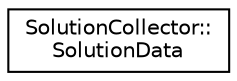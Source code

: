 digraph "Graphical Class Hierarchy"
{
 // LATEX_PDF_SIZE
  edge [fontname="Helvetica",fontsize="10",labelfontname="Helvetica",labelfontsize="10"];
  node [fontname="Helvetica",fontsize="10",shape=record];
  rankdir="LR";
  Node0 [label="SolutionCollector::\lSolutionData",height=0.2,width=0.4,color="black", fillcolor="white", style="filled",URL="$structoperations__research_1_1_solution_collector_1_1_solution_data.html",tooltip=" "];
}
